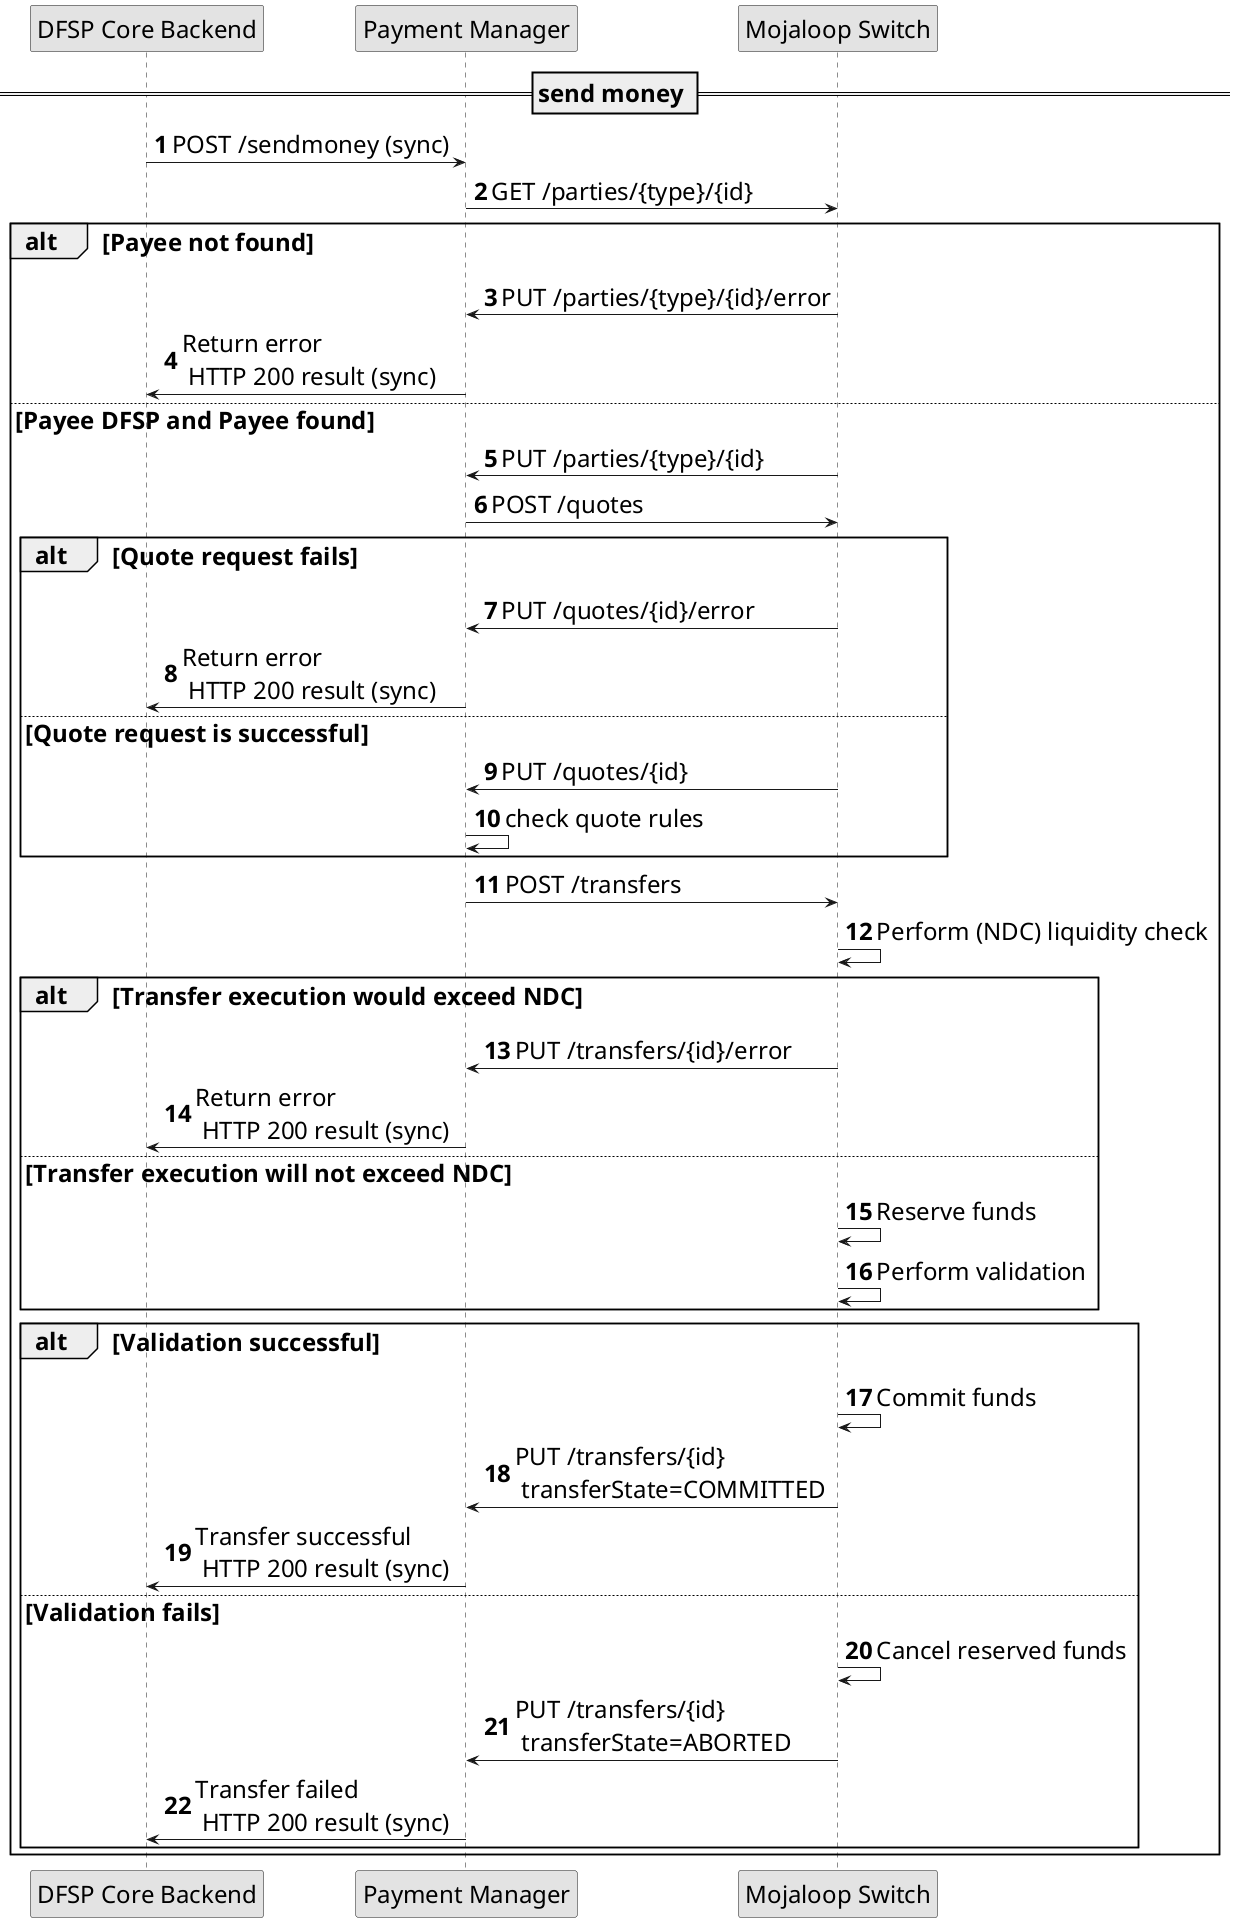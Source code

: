 @startuml

autonumber
skinparam activityFontSize 4
skinparam activityDiamondFontSize 30
skinparam activityArrowFontSize 24
skinparam defaultFontSize 24
skinparam noteFontSize 24
skinparam monochrome true

participant "DFSP Core Backend" as backend

participant "Payment Manager" as sob

participant "Mojaloop Switch" as sw


== send money ==

    backend -> sob: POST /sendmoney (sync)
    sob -> sw: GET /parties/{type}/{id}
    alt Payee not found
    sw -> sob: PUT /parties/{type}/{id}/error
    sob -> backend: Return error \n HTTP 200 result (sync)
    else Payee DFSP and Payee found
    sw -> sob: PUT /parties/{type}/{id}
    sob -> sw: POST /quotes
    alt Quote request fails
    sw -> sob: PUT /quotes/{id}/error
    sob -> backend: Return error \n HTTP 200 result (sync)
    else Quote request is successful
    sw -> sob: PUT /quotes/{id}
    sob -> sob: check quote rules
    end
    sob -> sw: POST /transfers
    sw -> sw: Perform (NDC) liquidity check
    alt Transfer execution would exceed NDC
    sw -> sob: PUT /transfers/{id}/error
    sob -> backend: Return error \n HTTP 200 result (sync)
    else Transfer execution will not exceed NDC
    sw -> sw: Reserve funds
    sw -> sw: Perform validation
    end
    alt Validation successful
    sw -> sw: Commit funds
    sw -> sob: PUT /transfers/{id} \n transferState=COMMITTED
    sob -> backend: Transfer successful \n HTTP 200 result (sync)
    else Validation fails
    sw -> sw: Cancel reserved funds
    sw -> sob: PUT /transfers/{id} \n transferState=ABORTED
    sob -> backend: Transfer failed \n HTTP 200 result (sync)
    end

    end

@enduml